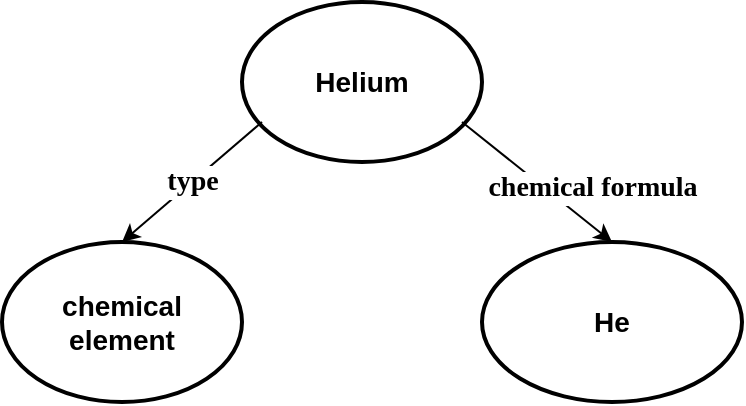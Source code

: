 <mxfile version="21.0.6" type="device"><diagram id="eh2JSTjz6_YtwZyQTIeY" name="Page-1"><mxGraphModel dx="1434" dy="802" grid="1" gridSize="10" guides="1" tooltips="1" connect="1" arrows="1" fold="1" page="0" pageScale="1" pageWidth="850" pageHeight="1100" math="0" shadow="0"><root><mxCell id="0"/><mxCell id="1" parent="0"/><mxCell id="l_1M4ggsQTp4xh9QRGFp-1" value="&lt;b&gt;&lt;font style=&quot;font-size: 14px;&quot;&gt;Helium&lt;/font&gt;&lt;/b&gt;" style="ellipse;whiteSpace=wrap;html=1;strokeWidth=2;" parent="1" vertex="1"><mxGeometry x="240" y="280" width="120" height="80" as="geometry"/></mxCell><mxCell id="l_1M4ggsQTp4xh9QRGFp-2" value="&lt;b&gt;&lt;font style=&quot;font-size: 14px;&quot;&gt;He&lt;/font&gt;&lt;/b&gt;" style="ellipse;whiteSpace=wrap;html=1;strokeWidth=2;" parent="1" vertex="1"><mxGeometry x="360" y="400" width="130" height="80" as="geometry"/></mxCell><mxCell id="l_1M4ggsQTp4xh9QRGFp-3" value="&lt;b style=&quot;border-color: var(--border-color);&quot;&gt;&lt;font style=&quot;border-color: var(--border-color); font-size: 14px;&quot; face=&quot;Georgia&quot;&gt;chemical formula&lt;/font&gt;&lt;/b&gt;" style="endArrow=classic;html=1;rounded=0;entryX=0.5;entryY=0;entryDx=0;entryDy=0;" parent="1" target="l_1M4ggsQTp4xh9QRGFp-2" edge="1"><mxGeometry x="0.487" y="15" width="50" height="50" relative="1" as="geometry"><mxPoint x="350" y="340" as="sourcePoint"/><mxPoint x="420" y="390" as="targetPoint"/><mxPoint as="offset"/></mxGeometry></mxCell><mxCell id="sL-Z6ufe4nXyhILg5-oY-1" value="&lt;b&gt;&lt;font style=&quot;font-size: 14px;&quot;&gt;chemical &lt;br&gt;element&lt;/font&gt;&lt;/b&gt;" style="ellipse;whiteSpace=wrap;html=1;strokeWidth=2;" parent="1" vertex="1"><mxGeometry x="120" y="400" width="120" height="80" as="geometry"/></mxCell><mxCell id="sL-Z6ufe4nXyhILg5-oY-2" value="&lt;font face=&quot;Georgia&quot;&gt;&lt;span style=&quot;font-size: 14px;&quot;&gt;&lt;b&gt;type&lt;/b&gt;&lt;/span&gt;&lt;/font&gt;" style="endArrow=classic;html=1;rounded=0;entryX=0.5;entryY=0;entryDx=0;entryDy=0;" parent="1" target="sL-Z6ufe4nXyhILg5-oY-1" edge="1"><mxGeometry width="50" height="50" relative="1" as="geometry"><mxPoint x="250" y="340" as="sourcePoint"/><mxPoint x="220" y="400" as="targetPoint"/><mxPoint as="offset"/></mxGeometry></mxCell></root></mxGraphModel></diagram></mxfile>